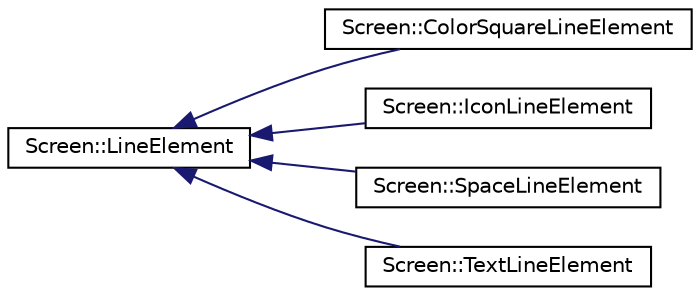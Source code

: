 digraph "Graphical Class Hierarchy"
{
  edge [fontname="Helvetica",fontsize="10",labelfontname="Helvetica",labelfontsize="10"];
  node [fontname="Helvetica",fontsize="10",shape=record];
  rankdir="LR";
  Node0 [label="Screen::LineElement",height=0.2,width=0.4,color="black", fillcolor="white", style="filled",URL="$classScreen_1_1LineElement.html",tooltip="Line element base class. "];
  Node0 -> Node1 [dir="back",color="midnightblue",fontsize="10",style="solid",fontname="Helvetica"];
  Node1 [label="Screen::ColorSquareLineElement",height=0.2,width=0.4,color="black", fillcolor="white", style="filled",URL="$classScreen_1_1ColorSquareLineElement.html"];
  Node0 -> Node2 [dir="back",color="midnightblue",fontsize="10",style="solid",fontname="Helvetica"];
  Node2 [label="Screen::IconLineElement",height=0.2,width=0.4,color="black", fillcolor="white", style="filled",URL="$classScreen_1_1IconLineElement.html"];
  Node0 -> Node3 [dir="back",color="midnightblue",fontsize="10",style="solid",fontname="Helvetica"];
  Node3 [label="Screen::SpaceLineElement",height=0.2,width=0.4,color="black", fillcolor="white", style="filled",URL="$classScreen_1_1SpaceLineElement.html",tooltip="Empty space. "];
  Node0 -> Node4 [dir="back",color="midnightblue",fontsize="10",style="solid",fontname="Helvetica"];
  Node4 [label="Screen::TextLineElement",height=0.2,width=0.4,color="black", fillcolor="white", style="filled",URL="$classScreen_1_1TextLineElement.html"];
}
